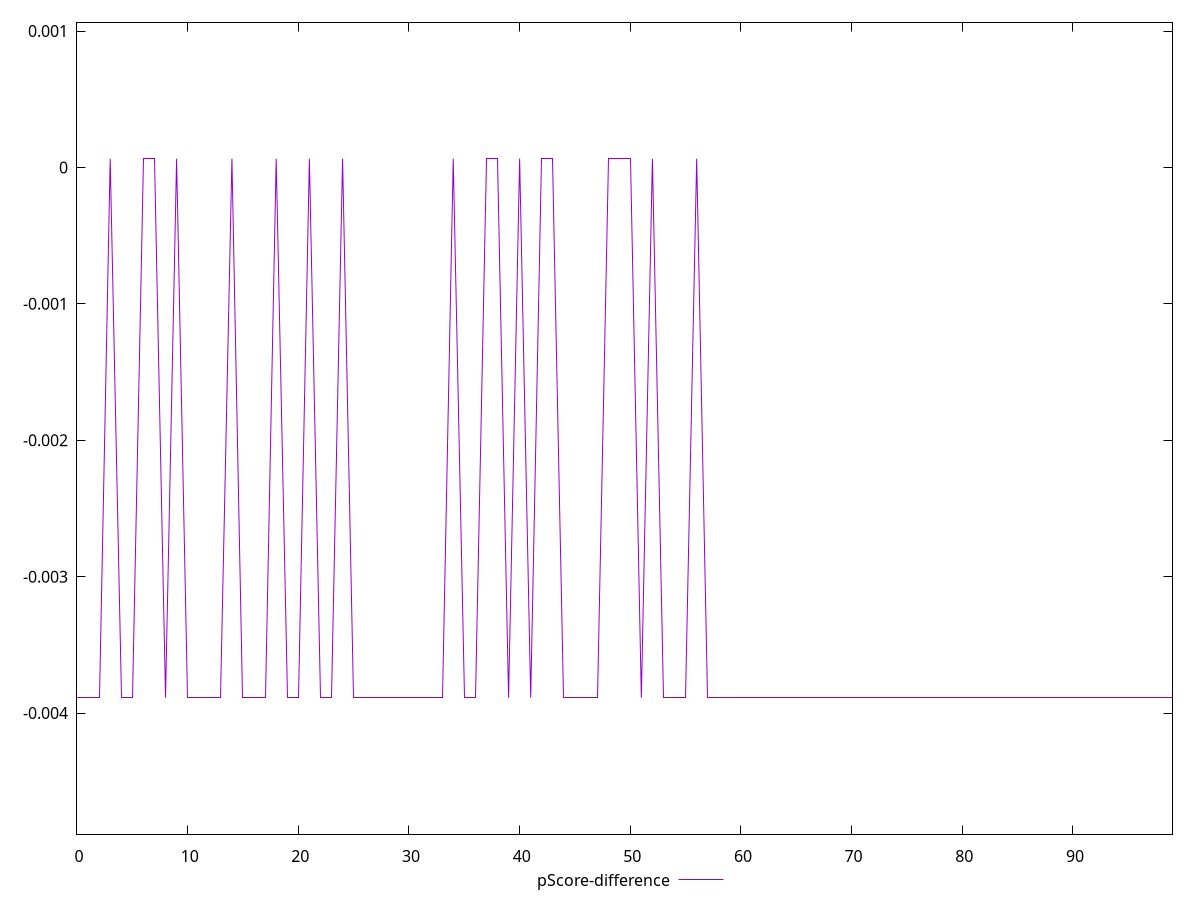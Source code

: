 reset

$pScoreDifference <<EOF
0 -0.003887518045901747
1 -0.003887518045901747
2 -0.003887518045901747
3 0.00006417586681428666
4 -0.003887518045901747
5 -0.003887518045901747
6 0.00006417586681428666
7 0.00006417586681428666
8 -0.003887518045901747
9 0.00006417586681428666
10 -0.003887518045901747
11 -0.003887518045901747
12 -0.003887518045901747
13 -0.003887518045901747
14 0.00006417586681428666
15 -0.003887518045901747
16 -0.003887518045901747
17 -0.003887518045901747
18 0.00006417586681428666
19 -0.003887518045901747
20 -0.003887518045901747
21 0.00006417586681428666
22 -0.003887518045901747
23 -0.003887518045901747
24 0.00006417586681428666
25 -0.003887518045901747
26 -0.003887518045901747
27 -0.003887518045901747
28 -0.003887518045901747
29 -0.003887518045901747
30 -0.003887518045901747
31 -0.003887518045901747
32 -0.003887518045901747
33 -0.003887518045901747
34 0.00006417586681428666
35 -0.003887518045901747
36 -0.003887518045901747
37 0.00006417586681428666
38 0.00006417586681428666
39 -0.003887518045901747
40 0.00006417586681428666
41 -0.003887518045901747
42 0.00006417586681428666
43 0.00006417586681428666
44 -0.003887518045901747
45 -0.003887518045901747
46 -0.003887518045901747
47 -0.003887518045901747
48 0.00006417586681428666
49 0.00006417586681428666
50 0.00006417586681428666
51 -0.003887518045901747
52 0.00006417586681428666
53 -0.003887518045901747
54 -0.003887518045901747
55 -0.003887518045901747
56 0.00006417586681428666
57 -0.003887518045901747
58 -0.003887518045901747
59 -0.003887518045901747
60 -0.003887518045901747
61 -0.003887518045901747
62 -0.003887518045901747
63 -0.003887518045901747
64 -0.003887518045901747
65 -0.003887518045901747
66 -0.003887518045901747
67 -0.003887518045901747
68 -0.003887518045901747
69 -0.003887518045901747
70 -0.003887518045901747
71 -0.003887518045901747
72 -0.003887518045901747
73 -0.003887518045901747
74 -0.003887518045901747
75 -0.003887518045901747
76 -0.003887518045901747
77 -0.003887518045901747
78 -0.003887518045901747
79 -0.003887518045901747
80 -0.003887518045901747
81 -0.003887518045901747
82 -0.003887518045901747
83 -0.003887518045901747
84 -0.003887518045901747
85 -0.003887518045901747
86 -0.003887518045901747
87 -0.003887518045901747
88 -0.003887518045901747
89 -0.003887518045901747
90 -0.003887518045901747
91 -0.003887518045901747
92 -0.003887518045901747
93 -0.003887518045901747
94 -0.003887518045901747
95 -0.003887518045901747
96 -0.003887518045901747
97 -0.003887518045901747
98 -0.003887518045901747
99 -0.003887518045901747
EOF

set key outside below
set xrange [0:99]
set yrange [-0.004887518045901747:0.0010641758668142867]
set trange [-0.004887518045901747:0.0010641758668142867]
set terminal svg size 640, 500 enhanced background rgb 'white'
set output "report_00018_2021-02-10T15-25-16.877Z/cumulative-layout-shift/samples/pages+cached+noadtech+nomedia+nocss/pScore-difference/values.svg"

plot $pScoreDifference title "pScore-difference" with line

reset
